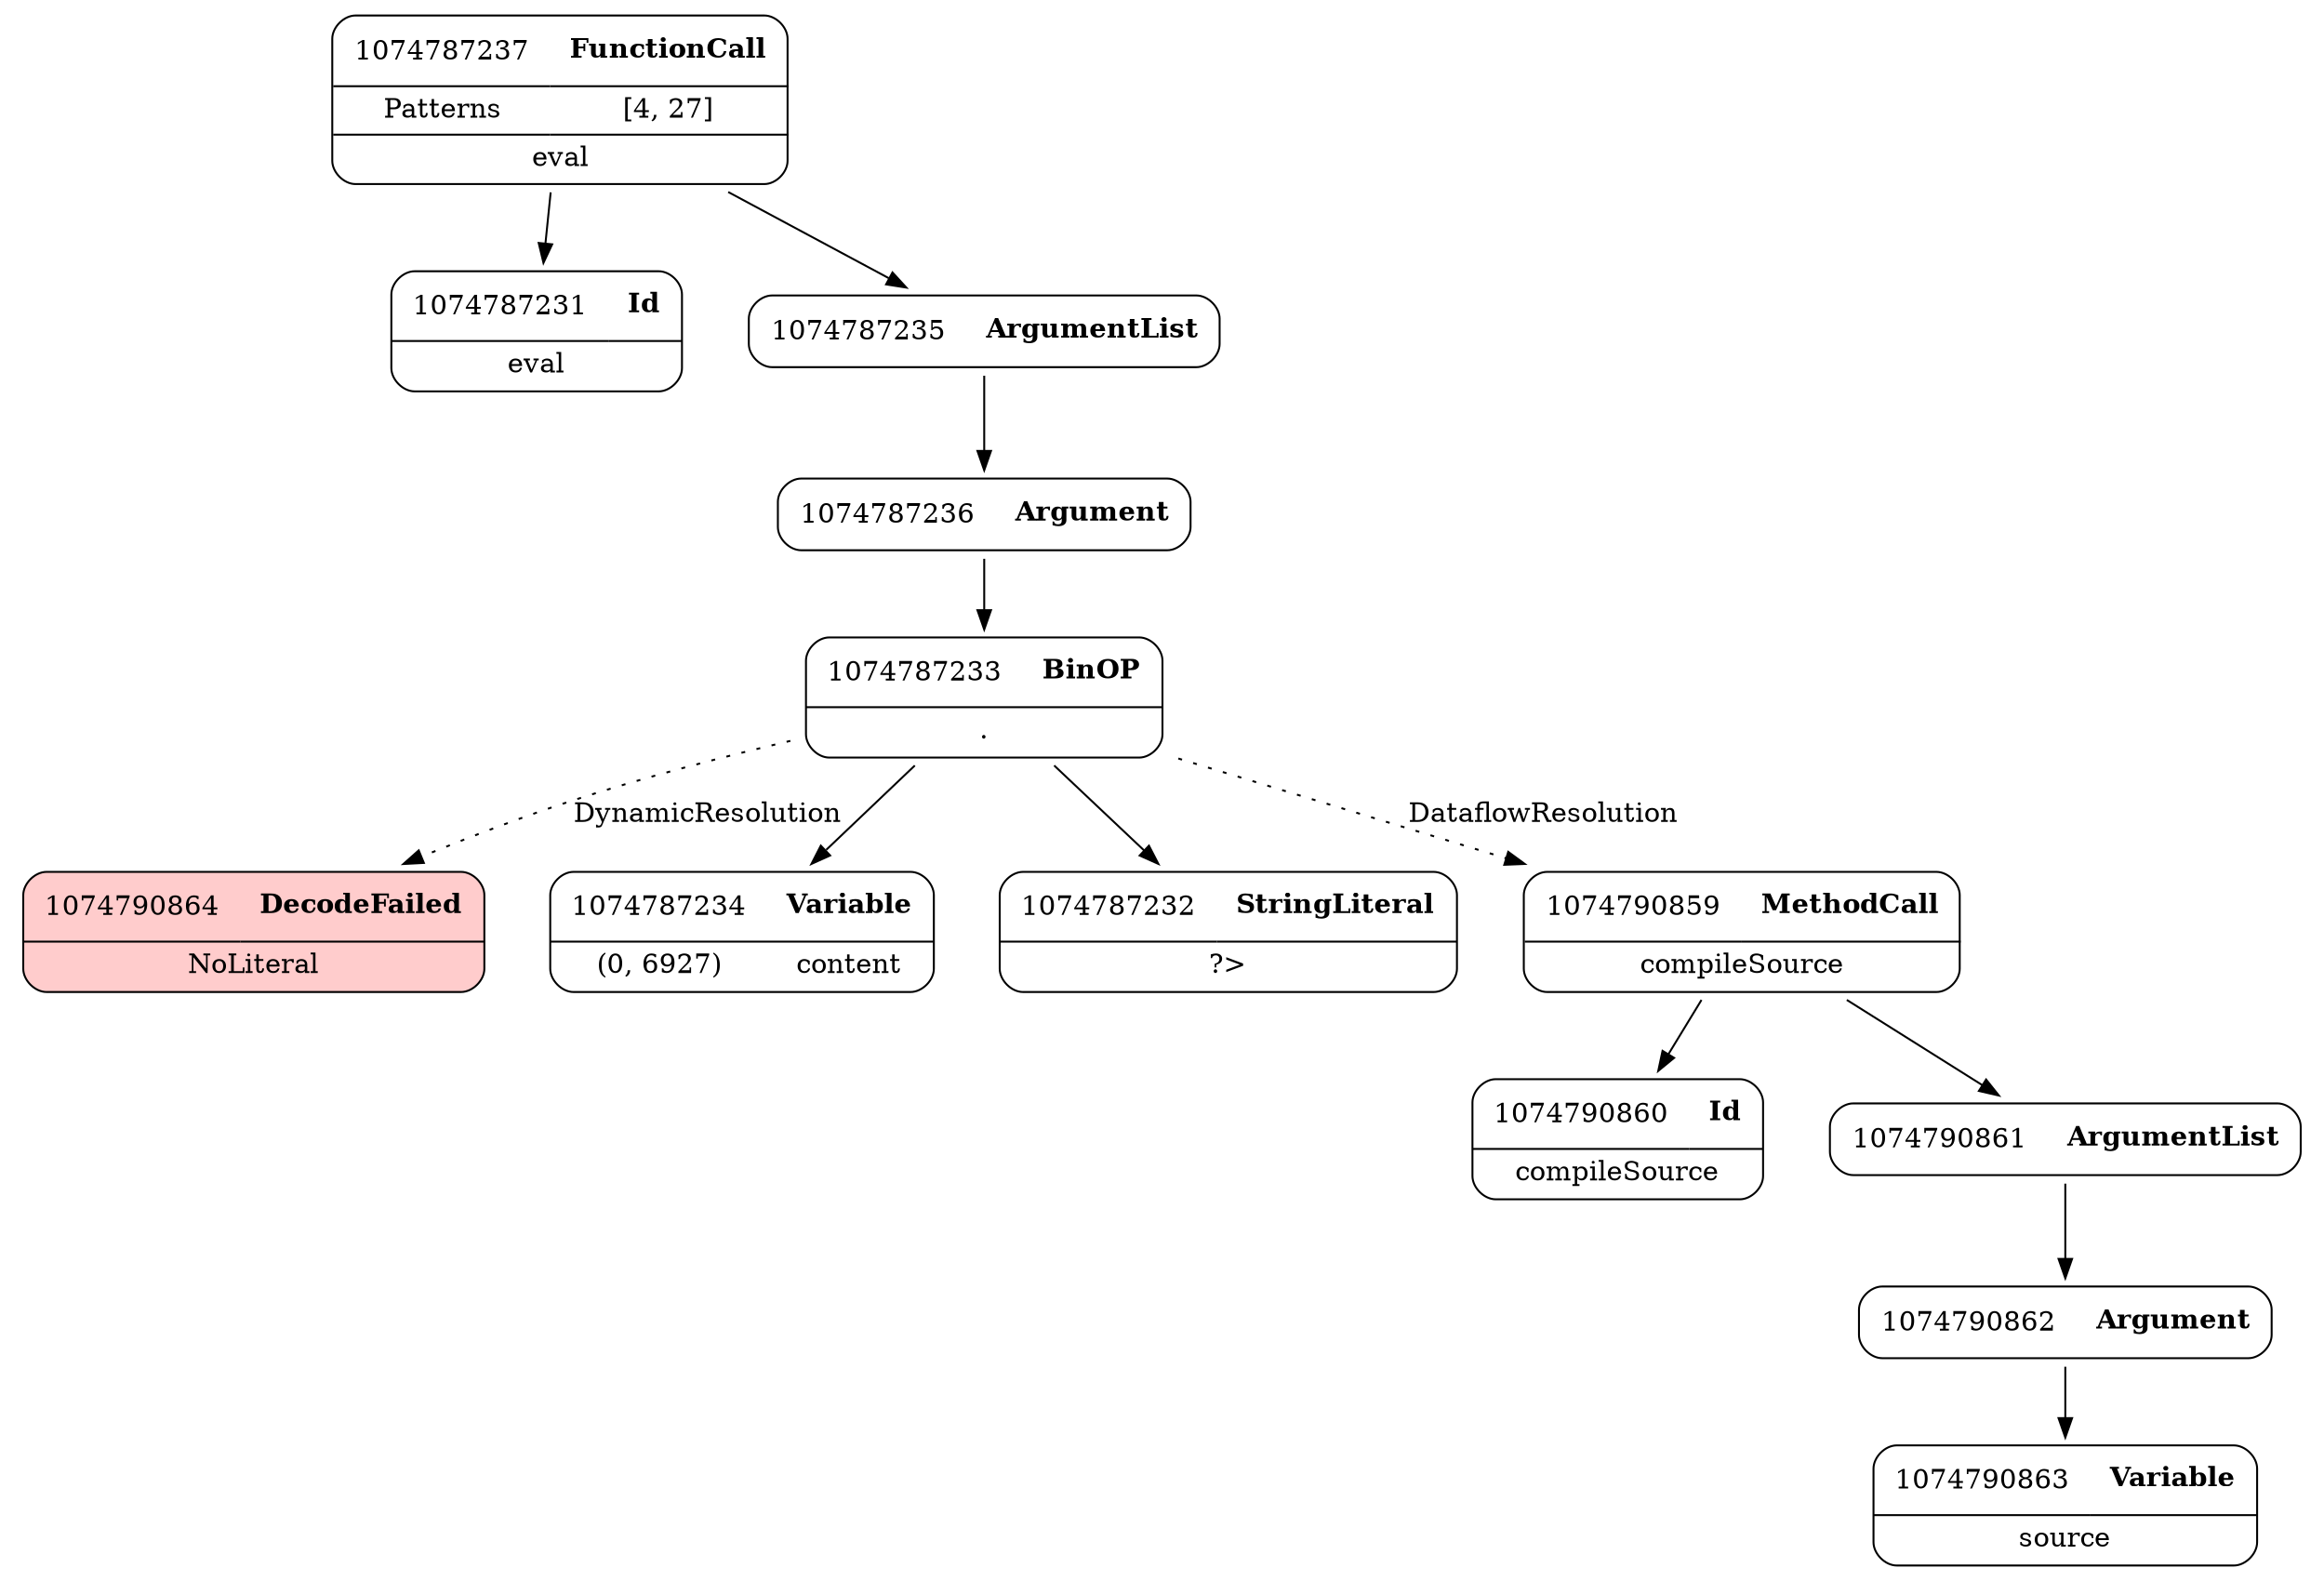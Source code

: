 digraph ast {
node [shape=none];
1074790864 [label=<<TABLE border='1' cellspacing='0' cellpadding='10' style='rounded' bgcolor='#FFCCCC' ><TR><TD border='0'>1074790864</TD><TD border='0'><B>DecodeFailed</B></TD></TR><HR/><TR><TD border='0' cellpadding='5' colspan='2'>NoLiteral</TD></TR></TABLE>>];
1074787237 [label=<<TABLE border='1' cellspacing='0' cellpadding='10' style='rounded' ><TR><TD border='0'>1074787237</TD><TD border='0'><B>FunctionCall</B></TD></TR><HR/><TR><TD border='0' cellpadding='5'>Patterns</TD><TD border='0' cellpadding='5'>[4, 27]</TD></TR><HR/><TR><TD border='0' cellpadding='5' colspan='2'>eval</TD></TR></TABLE>>];
1074787237 -> 1074787231 [weight=2];
1074787237 -> 1074787235 [weight=2];
1074787236 [label=<<TABLE border='1' cellspacing='0' cellpadding='10' style='rounded' ><TR><TD border='0'>1074787236</TD><TD border='0'><B>Argument</B></TD></TR></TABLE>>];
1074787236 -> 1074787233 [weight=2];
1074787235 [label=<<TABLE border='1' cellspacing='0' cellpadding='10' style='rounded' ><TR><TD border='0'>1074787235</TD><TD border='0'><B>ArgumentList</B></TD></TR></TABLE>>];
1074787235 -> 1074787236 [weight=2];
1074787234 [label=<<TABLE border='1' cellspacing='0' cellpadding='10' style='rounded' ><TR><TD border='0'>1074787234</TD><TD border='0'><B>Variable</B></TD></TR><HR/><TR><TD border='0' cellpadding='5'>(0, 6927)</TD><TD border='0' cellpadding='5'>content</TD></TR></TABLE>>];
1074787233 [label=<<TABLE border='1' cellspacing='0' cellpadding='10' style='rounded' ><TR><TD border='0'>1074787233</TD><TD border='0'><B>BinOP</B></TD></TR><HR/><TR><TD border='0' cellpadding='5' colspan='2'>.</TD></TR></TABLE>>];
1074787233 -> 1074787232 [weight=2];
1074787233 -> 1074787234 [weight=2];
1074787233 -> 1074790864 [style=dotted,label=DynamicResolution];
1074787233 -> 1074790859 [style=dotted,label=DataflowResolution];
1074787232 [label=<<TABLE border='1' cellspacing='0' cellpadding='10' style='rounded' ><TR><TD border='0'>1074787232</TD><TD border='0'><B>StringLiteral</B></TD></TR><HR/><TR><TD border='0' cellpadding='5' colspan='2'>?&gt;</TD></TR></TABLE>>];
1074787231 [label=<<TABLE border='1' cellspacing='0' cellpadding='10' style='rounded' ><TR><TD border='0'>1074787231</TD><TD border='0'><B>Id</B></TD></TR><HR/><TR><TD border='0' cellpadding='5' colspan='2'>eval</TD></TR></TABLE>>];
1074790859 [label=<<TABLE border='1' cellspacing='0' cellpadding='10' style='rounded' ><TR><TD border='0'>1074790859</TD><TD border='0'><B>MethodCall</B></TD></TR><HR/><TR><TD border='0' cellpadding='5' colspan='2'>compileSource</TD></TR></TABLE>>];
1074790859 -> 1074790860 [weight=2];
1074790859 -> 1074790861 [weight=2];
1074790860 [label=<<TABLE border='1' cellspacing='0' cellpadding='10' style='rounded' ><TR><TD border='0'>1074790860</TD><TD border='0'><B>Id</B></TD></TR><HR/><TR><TD border='0' cellpadding='5' colspan='2'>compileSource</TD></TR></TABLE>>];
1074790861 [label=<<TABLE border='1' cellspacing='0' cellpadding='10' style='rounded' ><TR><TD border='0'>1074790861</TD><TD border='0'><B>ArgumentList</B></TD></TR></TABLE>>];
1074790861 -> 1074790862 [weight=2];
1074790862 [label=<<TABLE border='1' cellspacing='0' cellpadding='10' style='rounded' ><TR><TD border='0'>1074790862</TD><TD border='0'><B>Argument</B></TD></TR></TABLE>>];
1074790862 -> 1074790863 [weight=2];
1074790863 [label=<<TABLE border='1' cellspacing='0' cellpadding='10' style='rounded' ><TR><TD border='0'>1074790863</TD><TD border='0'><B>Variable</B></TD></TR><HR/><TR><TD border='0' cellpadding='5' colspan='2'>source</TD></TR></TABLE>>];
}
